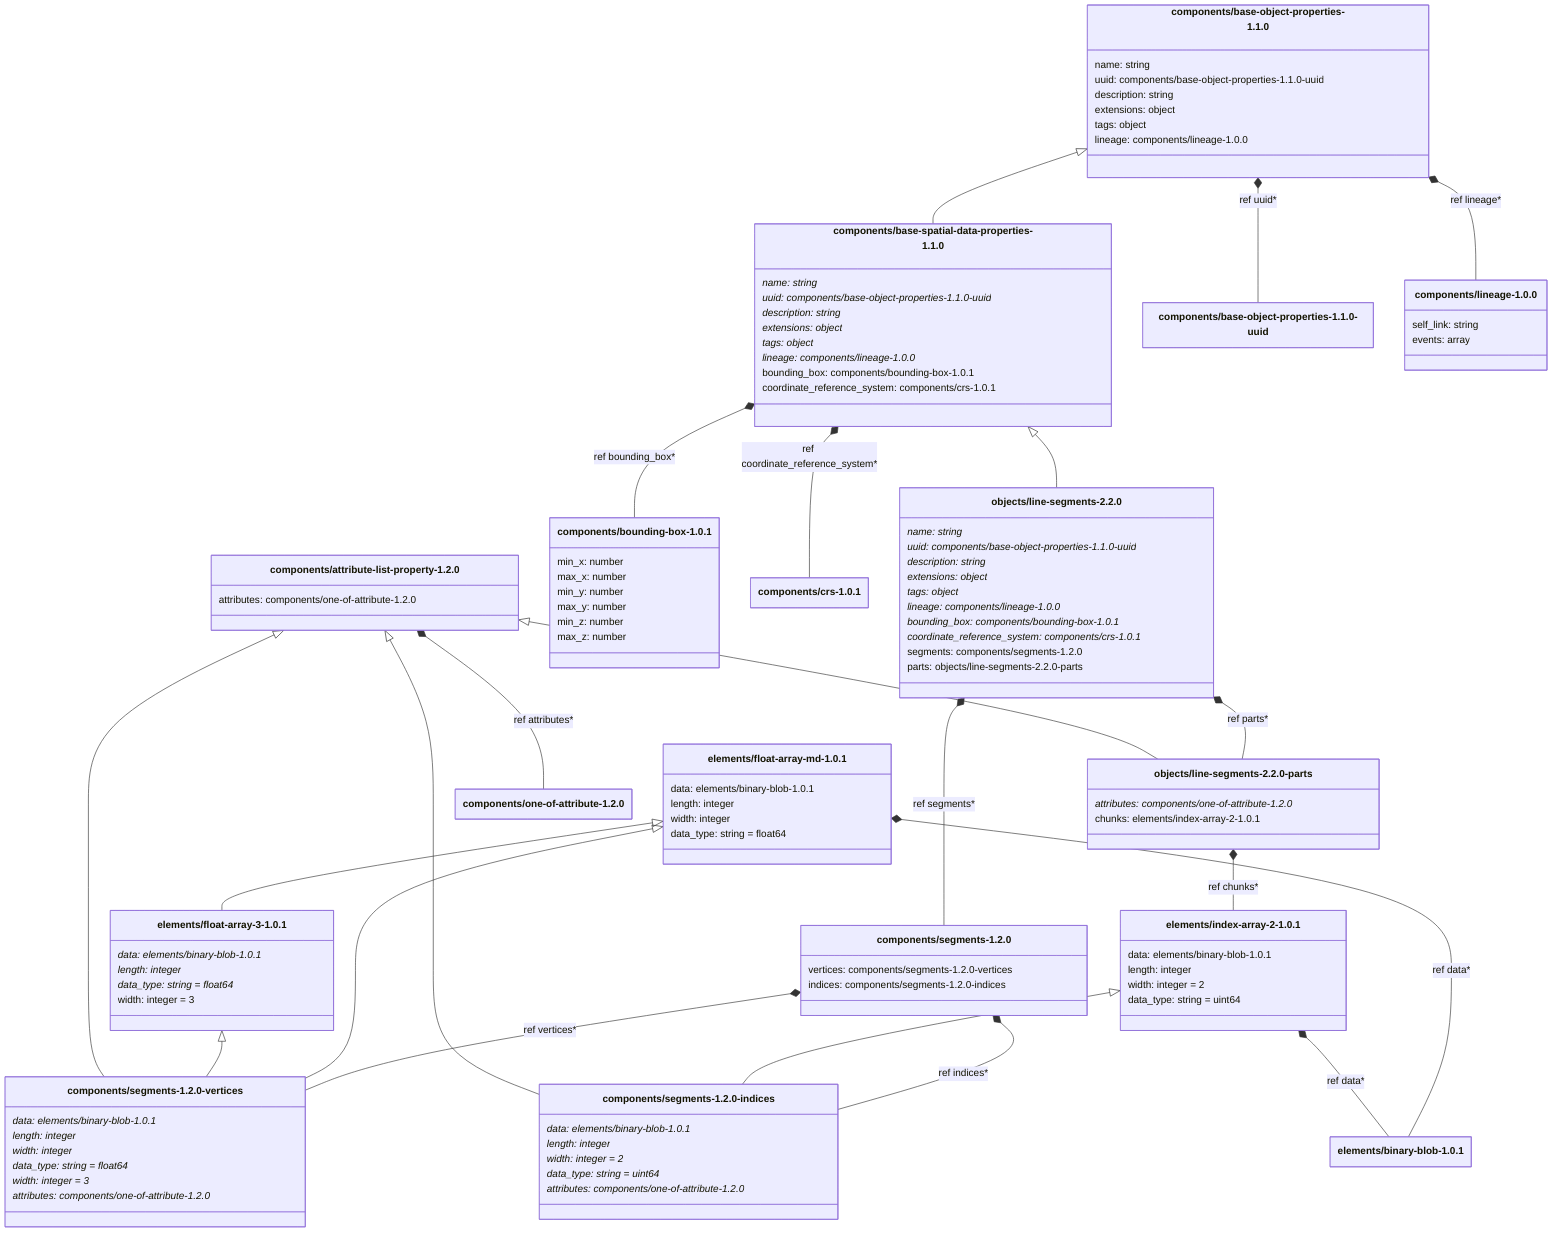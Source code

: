 ---
config:
    class:
        hideEmptyMembersBox: true
---

classDiagram
    class `components/base-object-properties-1.1.0`:::schemaComponent {
        name: string
        uuid: components/base-object-properties-1.1.0-uuid
        description: string
        extensions: object
        tags: object
        lineage: components/lineage-1.0.0
    }
    class `components/base-spatial-data-properties-1.1.0`:::schemaComponent {
        name: string*
        uuid: components/base-object-properties-1.1.0-uuid*
        description: string*
        extensions: object*
        tags: object*
        lineage: components/lineage-1.0.0*
        bounding_box: components/bounding-box-1.0.1
        coordinate_reference_system: components/crs-1.0.1
    }
    `components/base-object-properties-1.1.0` <|-- `components/base-spatial-data-properties-1.1.0`
    class `objects/line-segments-2.2.0`:::schemaObject {
        name: string*
        uuid: components/base-object-properties-1.1.0-uuid*
        description: string*
        extensions: object*
        tags: object*
        lineage: components/lineage-1.0.0*
        bounding_box: components/bounding-box-1.0.1*
        coordinate_reference_system: components/crs-1.0.1*
        segments: components/segments-1.2.0
        parts: objects/line-segments-2.2.0-parts
    }
    `components/base-spatial-data-properties-1.1.0` <|-- `objects/line-segments-2.2.0`
    `components/base-object-properties-1.1.0` *-- `components/base-object-properties-1.1.0-uuid` : ref uuid*
    `components/base-object-properties-1.1.0` *-- `components/lineage-1.0.0` : ref lineage*
    `components/base-spatial-data-properties-1.1.0` *-- `components/bounding-box-1.0.1` : ref bounding_box*
    `components/base-spatial-data-properties-1.1.0` *-- `components/crs-1.0.1` : ref coordinate_reference_system*
    `objects/line-segments-2.2.0` *-- `components/segments-1.2.0` : ref segments*
    `objects/line-segments-2.2.0` *-- `objects/line-segments-2.2.0-parts` : ref parts*
    class `components/base-object-properties-1.1.0-uuid`:::schemaImplicit {
    }
    class `components/bounding-box-1.0.1`:::schemaComponent {
        min_x: number
        max_x: number
        min_y: number
        max_y: number
        min_z: number
        max_z: number
    }
    class `components/segments-1.2.0`:::schemaComponent {
        vertices: components/segments-1.2.0-vertices
        indices: components/segments-1.2.0-indices
    }
    `components/segments-1.2.0` *-- `components/segments-1.2.0-vertices` : ref vertices*
    `components/segments-1.2.0` *-- `components/segments-1.2.0-indices` : ref indices*
    class `elements/float-array-md-1.0.1`:::schemaElement {
        data: elements/binary-blob-1.0.1
        length: integer
        width: integer
        data_type: string = float64
    }
    class `elements/float-array-3-1.0.1`:::schemaElement {
        data: elements/binary-blob-1.0.1*
        length: integer*
        data_type: string = float64*
        width: integer = 3
    }
    `elements/float-array-md-1.0.1` <|-- `elements/float-array-3-1.0.1`
    class `components/attribute-list-property-1.2.0`:::schemaComponent {
        attributes: components/one-of-attribute-1.2.0
    }
    class `components/segments-1.2.0-vertices`:::schemaImplicit {
        data: elements/binary-blob-1.0.1*
        length: integer*
        width: integer*
        data_type: string = float64*
        width: integer = 3*
        attributes: components/one-of-attribute-1.2.0*
    }
    `elements/float-array-md-1.0.1` <|-- `components/segments-1.2.0-vertices`
    `elements/float-array-3-1.0.1` <|-- `components/segments-1.2.0-vertices`
    `components/attribute-list-property-1.2.0` <|-- `components/segments-1.2.0-vertices`
    `elements/float-array-md-1.0.1` *-- `elements/binary-blob-1.0.1` : ref data*
    `components/attribute-list-property-1.2.0` *-- `components/one-of-attribute-1.2.0` : ref attributes*
    class `components/one-of-attribute-1.2.0`:::schemaComponent {
    }
    class `elements/binary-blob-1.0.1`:::schemaElement {
    }
    class `elements/index-array-2-1.0.1`:::schemaElement {
        data: elements/binary-blob-1.0.1
        length: integer
        width: integer = 2
        data_type: string = uint64
    }
    class `components/segments-1.2.0-indices`:::schemaImplicit {
        data: elements/binary-blob-1.0.1*
        length: integer*
        width: integer = 2*
        data_type: string = uint64*
        attributes: components/one-of-attribute-1.2.0*
    }
    `elements/index-array-2-1.0.1` <|-- `components/segments-1.2.0-indices`
    `components/attribute-list-property-1.2.0` <|-- `components/segments-1.2.0-indices`
    `elements/index-array-2-1.0.1` *-- `elements/binary-blob-1.0.1` : ref data*
    class `components/lineage-1.0.0`:::schemaComponent {
        self_link: string
        events: array
    }
    class `objects/line-segments-2.2.0-parts`:::schemaImplicit {
        attributes: components/one-of-attribute-1.2.0*
        chunks: elements/index-array-2-1.0.1
    }
    `components/attribute-list-property-1.2.0` <|-- `objects/line-segments-2.2.0-parts`
    `objects/line-segments-2.2.0-parts` *-- `elements/index-array-2-1.0.1` : ref chunks*
    class `components/crs-1.0.1`:::schemaComponent {
    }